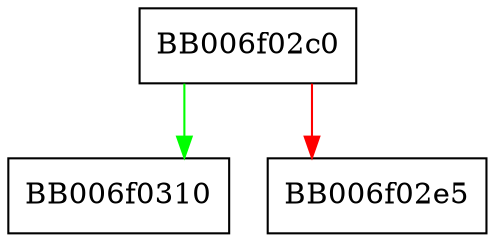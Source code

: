 digraph mac_hmac_settable_ctx_params {
  node [shape="box"];
  graph [splines=ortho];
  BB006f02c0 -> BB006f0310 [color="green"];
  BB006f02c0 -> BB006f02e5 [color="red"];
}